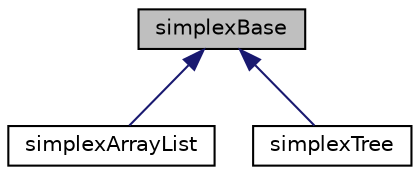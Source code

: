 digraph "simplexBase"
{
  edge [fontname="Helvetica",fontsize="10",labelfontname="Helvetica",labelfontsize="10"];
  node [fontname="Helvetica",fontsize="10",shape=record];
  Node0 [label="simplexBase",height=0.2,width=0.4,color="black", fillcolor="grey75", style="filled", fontcolor="black"];
  Node0 -> Node1 [dir="back",color="midnightblue",fontsize="10",style="solid",fontname="Helvetica"];
  Node1 [label="simplexArrayList",height=0.2,width=0.4,color="black", fillcolor="white", style="filled",URL="$classsimplexArrayList.html"];
  Node0 -> Node2 [dir="back",color="midnightblue",fontsize="10",style="solid",fontname="Helvetica"];
  Node2 [label="simplexTree",height=0.2,width=0.4,color="black", fillcolor="white", style="filled",URL="$classsimplexTree.html"];
}
